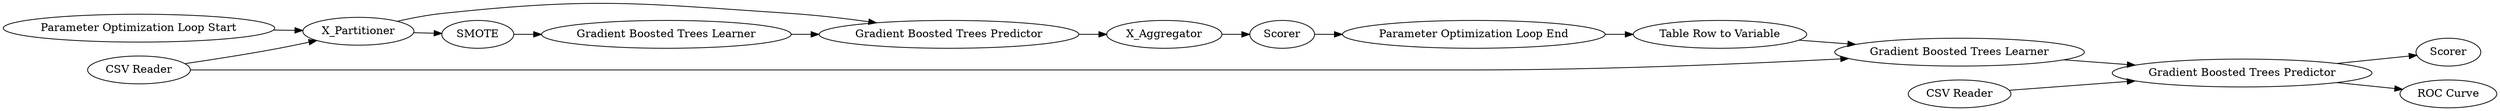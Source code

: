 digraph {
	1 [label="CSV Reader"]
	2 [label="CSV Reader"]
	7 [label="Parameter Optimization Loop End"]
	11 [label=X_Partitioner]
	12 [label=X_Aggregator]
	14 [label="Gradient Boosted Trees Learner"]
	16 [label="Gradient Boosted Trees Predictor"]
	17 [label=SMOTE]
	26 [label="Gradient Boosted Trees Predictor"]
	31 [label=Scorer]
	32 [label="Parameter Optimization Loop Start"]
	33 [label="Gradient Boosted Trees Learner"]
	34 [label="Table Row to Variable"]
	35 [label=Scorer]
	36 [label="ROC Curve"]
	1 -> 11
	1 -> 33
	2 -> 26
	7 -> 34
	11 -> 17
	11 -> 16
	12 -> 31
	14 -> 16
	16 -> 12
	17 -> 14
	26 -> 35
	26 -> 36
	31 -> 7
	32 -> 11
	33 -> 26
	34 -> 33
	rankdir=LR
}
